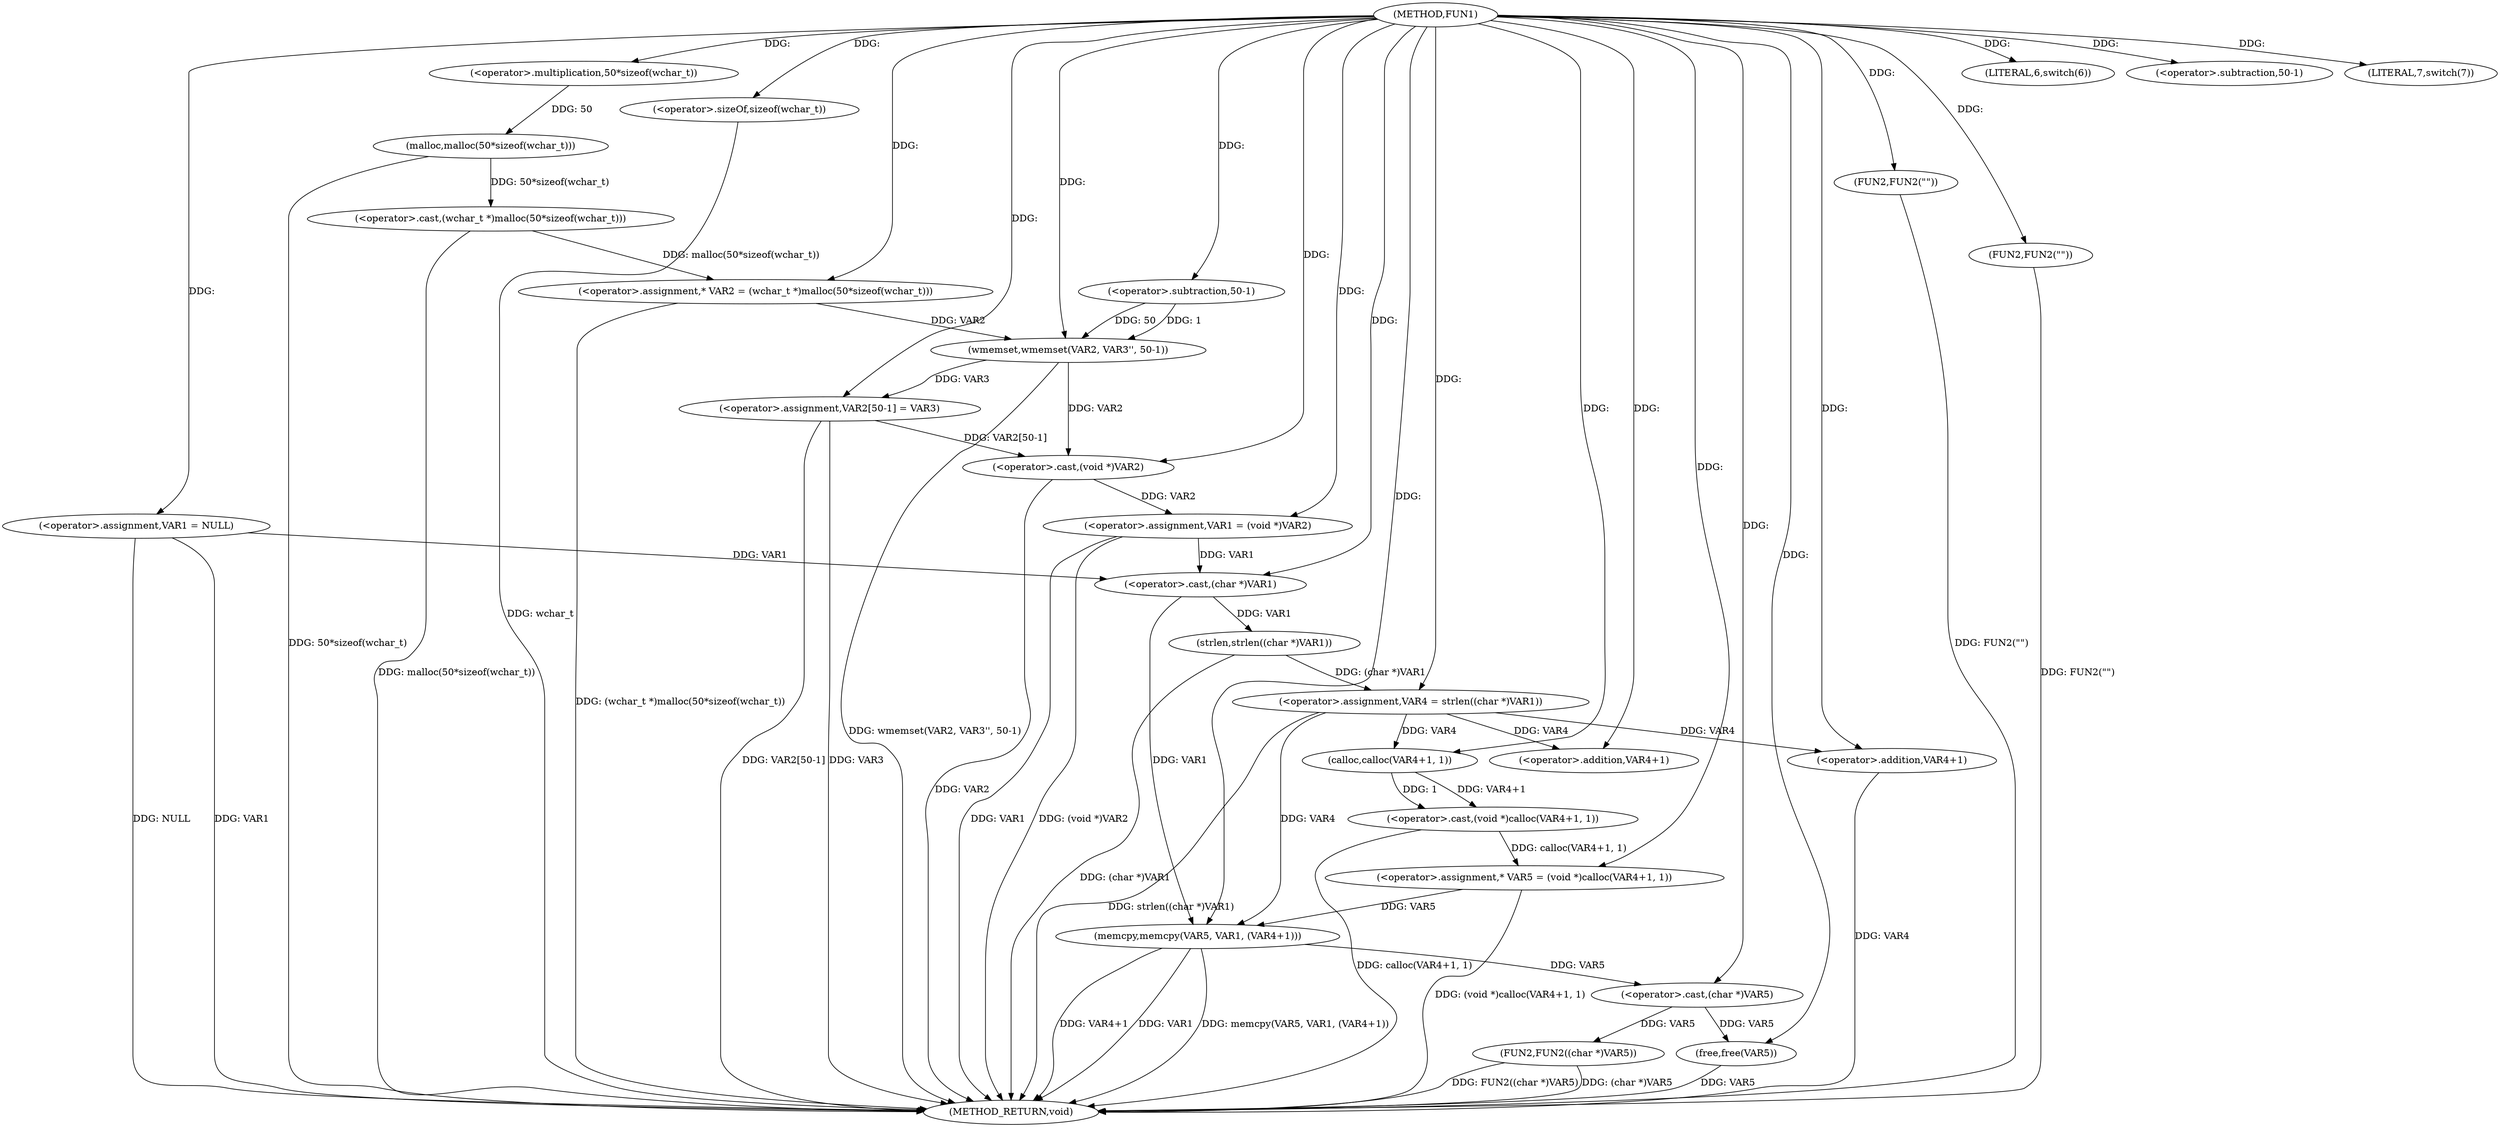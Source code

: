 digraph FUN1 {  
"1000100" [label = "(METHOD,FUN1)" ]
"1000183" [label = "(METHOD_RETURN,void)" ]
"1000103" [label = "(<operator>.assignment,VAR1 = NULL)" ]
"1000107" [label = "(LITERAL,6,switch(6))" ]
"1000112" [label = "(<operator>.assignment,* VAR2 = (wchar_t *)malloc(50*sizeof(wchar_t)))" ]
"1000114" [label = "(<operator>.cast,(wchar_t *)malloc(50*sizeof(wchar_t)))" ]
"1000116" [label = "(malloc,malloc(50*sizeof(wchar_t)))" ]
"1000117" [label = "(<operator>.multiplication,50*sizeof(wchar_t))" ]
"1000119" [label = "(<operator>.sizeOf,sizeof(wchar_t))" ]
"1000121" [label = "(wmemset,wmemset(VAR2, VAR3'', 50-1))" ]
"1000124" [label = "(<operator>.subtraction,50-1)" ]
"1000127" [label = "(<operator>.assignment,VAR2[50-1] = VAR3)" ]
"1000130" [label = "(<operator>.subtraction,50-1)" ]
"1000134" [label = "(<operator>.assignment,VAR1 = (void *)VAR2)" ]
"1000136" [label = "(<operator>.cast,(void *)VAR2)" ]
"1000141" [label = "(FUN2,FUN2(\"\"))" ]
"1000145" [label = "(LITERAL,7,switch(7))" ]
"1000150" [label = "(<operator>.assignment,VAR4 = strlen((char *)VAR1))" ]
"1000152" [label = "(strlen,strlen((char *)VAR1))" ]
"1000153" [label = "(<operator>.cast,(char *)VAR1)" ]
"1000157" [label = "(<operator>.assignment,* VAR5 = (void *)calloc(VAR4+1, 1))" ]
"1000159" [label = "(<operator>.cast,(void *)calloc(VAR4+1, 1))" ]
"1000161" [label = "(calloc,calloc(VAR4+1, 1))" ]
"1000162" [label = "(<operator>.addition,VAR4+1)" ]
"1000166" [label = "(memcpy,memcpy(VAR5, VAR1, (VAR4+1)))" ]
"1000169" [label = "(<operator>.addition,VAR4+1)" ]
"1000172" [label = "(FUN2,FUN2((char *)VAR5))" ]
"1000173" [label = "(<operator>.cast,(char *)VAR5)" ]
"1000176" [label = "(free,free(VAR5))" ]
"1000180" [label = "(FUN2,FUN2(\"\"))" ]
  "1000172" -> "1000183"  [ label = "DDG: FUN2((char *)VAR5)"] 
  "1000166" -> "1000183"  [ label = "DDG: VAR4+1"] 
  "1000103" -> "1000183"  [ label = "DDG: VAR1"] 
  "1000103" -> "1000183"  [ label = "DDG: NULL"] 
  "1000112" -> "1000183"  [ label = "DDG: (wchar_t *)malloc(50*sizeof(wchar_t))"] 
  "1000141" -> "1000183"  [ label = "DDG: FUN2(\"\")"] 
  "1000134" -> "1000183"  [ label = "DDG: (void *)VAR2"] 
  "1000157" -> "1000183"  [ label = "DDG: (void *)calloc(VAR4+1, 1)"] 
  "1000116" -> "1000183"  [ label = "DDG: 50*sizeof(wchar_t)"] 
  "1000166" -> "1000183"  [ label = "DDG: VAR1"] 
  "1000166" -> "1000183"  [ label = "DDG: memcpy(VAR5, VAR1, (VAR4+1))"] 
  "1000150" -> "1000183"  [ label = "DDG: strlen((char *)VAR1)"] 
  "1000121" -> "1000183"  [ label = "DDG: wmemset(VAR2, VAR3'', 50-1)"] 
  "1000180" -> "1000183"  [ label = "DDG: FUN2(\"\")"] 
  "1000152" -> "1000183"  [ label = "DDG: (char *)VAR1"] 
  "1000127" -> "1000183"  [ label = "DDG: VAR3"] 
  "1000134" -> "1000183"  [ label = "DDG: VAR1"] 
  "1000119" -> "1000183"  [ label = "DDG: wchar_t"] 
  "1000172" -> "1000183"  [ label = "DDG: (char *)VAR5"] 
  "1000176" -> "1000183"  [ label = "DDG: VAR5"] 
  "1000169" -> "1000183"  [ label = "DDG: VAR4"] 
  "1000127" -> "1000183"  [ label = "DDG: VAR2[50-1]"] 
  "1000136" -> "1000183"  [ label = "DDG: VAR2"] 
  "1000159" -> "1000183"  [ label = "DDG: calloc(VAR4+1, 1)"] 
  "1000114" -> "1000183"  [ label = "DDG: malloc(50*sizeof(wchar_t))"] 
  "1000100" -> "1000103"  [ label = "DDG: "] 
  "1000100" -> "1000107"  [ label = "DDG: "] 
  "1000114" -> "1000112"  [ label = "DDG: malloc(50*sizeof(wchar_t))"] 
  "1000100" -> "1000112"  [ label = "DDG: "] 
  "1000116" -> "1000114"  [ label = "DDG: 50*sizeof(wchar_t)"] 
  "1000117" -> "1000116"  [ label = "DDG: 50"] 
  "1000100" -> "1000117"  [ label = "DDG: "] 
  "1000100" -> "1000119"  [ label = "DDG: "] 
  "1000112" -> "1000121"  [ label = "DDG: VAR2"] 
  "1000100" -> "1000121"  [ label = "DDG: "] 
  "1000124" -> "1000121"  [ label = "DDG: 50"] 
  "1000124" -> "1000121"  [ label = "DDG: 1"] 
  "1000100" -> "1000124"  [ label = "DDG: "] 
  "1000121" -> "1000127"  [ label = "DDG: VAR3"] 
  "1000100" -> "1000127"  [ label = "DDG: "] 
  "1000100" -> "1000130"  [ label = "DDG: "] 
  "1000136" -> "1000134"  [ label = "DDG: VAR2"] 
  "1000100" -> "1000134"  [ label = "DDG: "] 
  "1000121" -> "1000136"  [ label = "DDG: VAR2"] 
  "1000127" -> "1000136"  [ label = "DDG: VAR2[50-1]"] 
  "1000100" -> "1000136"  [ label = "DDG: "] 
  "1000100" -> "1000141"  [ label = "DDG: "] 
  "1000100" -> "1000145"  [ label = "DDG: "] 
  "1000152" -> "1000150"  [ label = "DDG: (char *)VAR1"] 
  "1000100" -> "1000150"  [ label = "DDG: "] 
  "1000153" -> "1000152"  [ label = "DDG: VAR1"] 
  "1000103" -> "1000153"  [ label = "DDG: VAR1"] 
  "1000134" -> "1000153"  [ label = "DDG: VAR1"] 
  "1000100" -> "1000153"  [ label = "DDG: "] 
  "1000159" -> "1000157"  [ label = "DDG: calloc(VAR4+1, 1)"] 
  "1000100" -> "1000157"  [ label = "DDG: "] 
  "1000161" -> "1000159"  [ label = "DDG: VAR4+1"] 
  "1000161" -> "1000159"  [ label = "DDG: 1"] 
  "1000150" -> "1000161"  [ label = "DDG: VAR4"] 
  "1000100" -> "1000161"  [ label = "DDG: "] 
  "1000150" -> "1000162"  [ label = "DDG: VAR4"] 
  "1000100" -> "1000162"  [ label = "DDG: "] 
  "1000157" -> "1000166"  [ label = "DDG: VAR5"] 
  "1000100" -> "1000166"  [ label = "DDG: "] 
  "1000153" -> "1000166"  [ label = "DDG: VAR1"] 
  "1000150" -> "1000166"  [ label = "DDG: VAR4"] 
  "1000100" -> "1000169"  [ label = "DDG: "] 
  "1000150" -> "1000169"  [ label = "DDG: VAR4"] 
  "1000173" -> "1000172"  [ label = "DDG: VAR5"] 
  "1000166" -> "1000173"  [ label = "DDG: VAR5"] 
  "1000100" -> "1000173"  [ label = "DDG: "] 
  "1000173" -> "1000176"  [ label = "DDG: VAR5"] 
  "1000100" -> "1000176"  [ label = "DDG: "] 
  "1000100" -> "1000180"  [ label = "DDG: "] 
}
